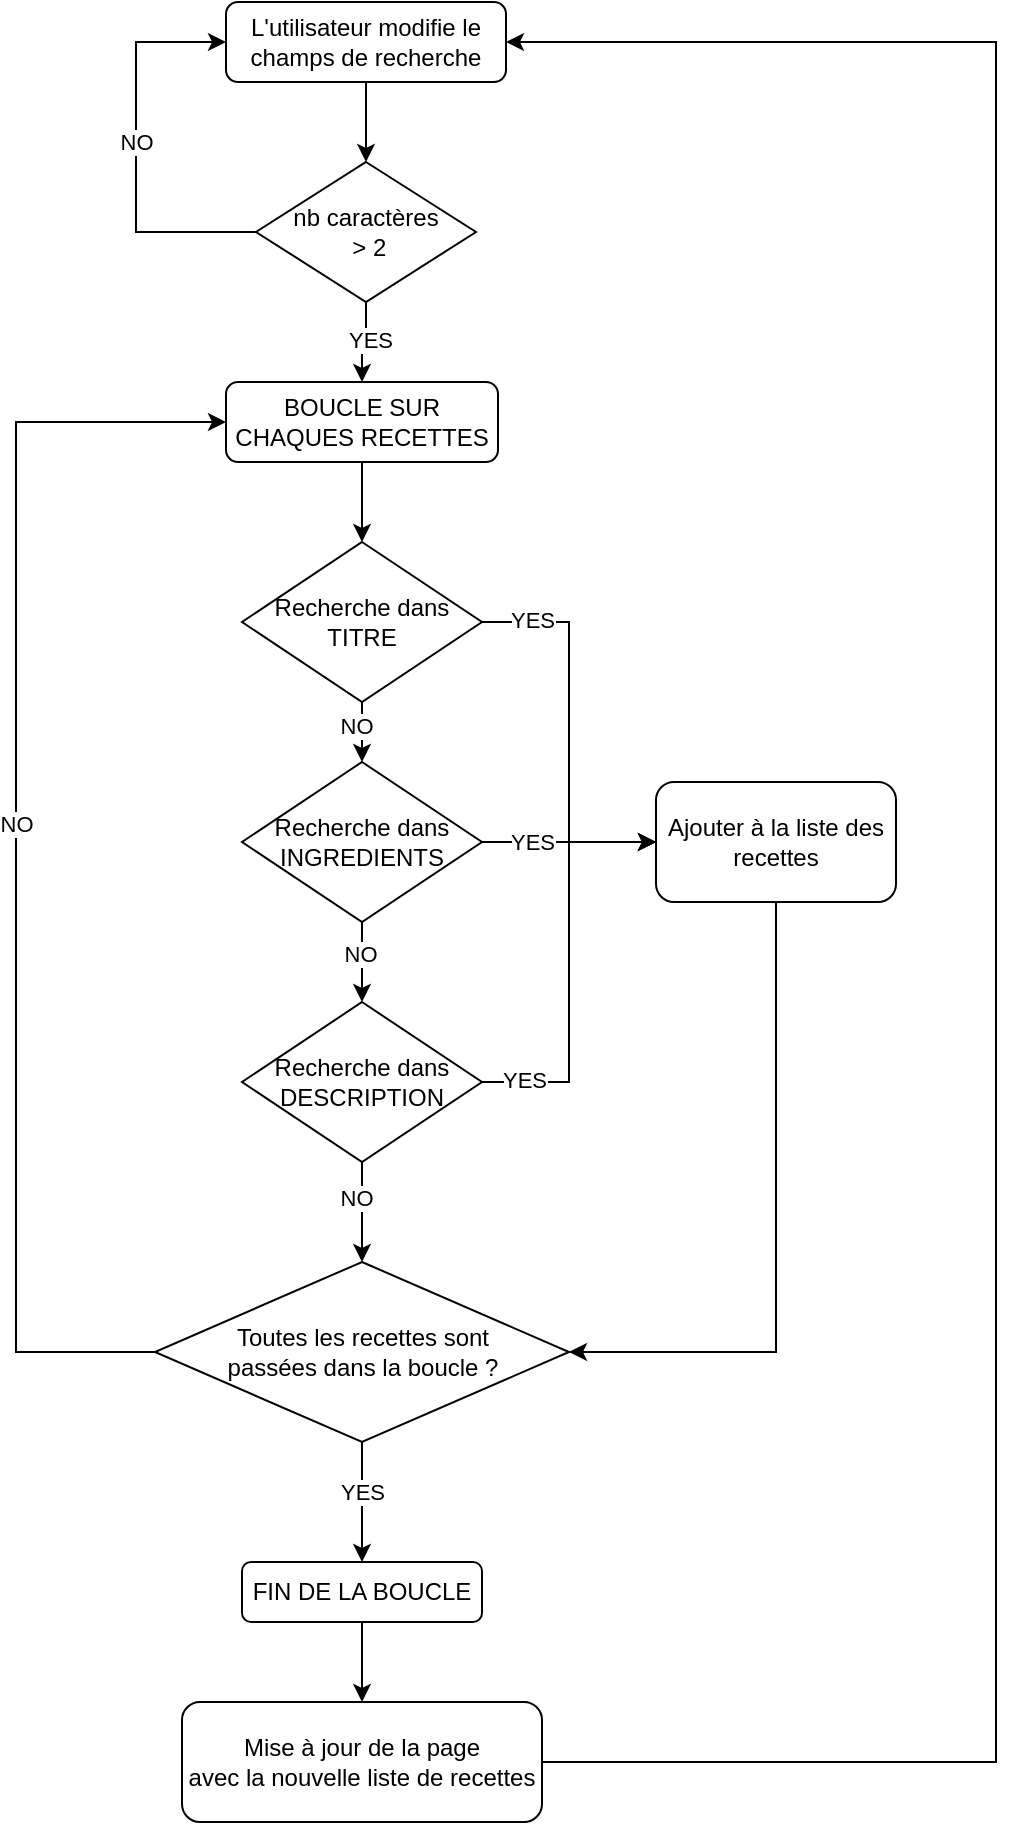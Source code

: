 <mxfile version="22.1.7" type="github">
  <diagram name="Page-1" id="r4HgYfRCgoHrCfJZUgXy">
    <mxGraphModel dx="1217" dy="1093" grid="1" gridSize="10" guides="1" tooltips="1" connect="1" arrows="1" fold="1" page="1" pageScale="1" pageWidth="827" pageHeight="1169" math="0" shadow="0">
      <root>
        <mxCell id="0" />
        <mxCell id="1" parent="0" />
        <mxCell id="L4QYTUJZ_KFNhh87ykTk-15" style="edgeStyle=orthogonalEdgeStyle;rounded=0;orthogonalLoop=1;jettySize=auto;html=1;entryX=0.5;entryY=0;entryDx=0;entryDy=0;" parent="1" source="L4QYTUJZ_KFNhh87ykTk-1" target="L4QYTUJZ_KFNhh87ykTk-2" edge="1">
          <mxGeometry relative="1" as="geometry" />
        </mxCell>
        <mxCell id="L4QYTUJZ_KFNhh87ykTk-1" value="L&#39;utilisateur modifie le champs de recherche" style="rounded=1;whiteSpace=wrap;html=1;" parent="1" vertex="1">
          <mxGeometry x="345" y="30" width="140" height="40" as="geometry" />
        </mxCell>
        <mxCell id="L4QYTUJZ_KFNhh87ykTk-3" style="edgeStyle=orthogonalEdgeStyle;rounded=0;orthogonalLoop=1;jettySize=auto;html=1;entryX=0;entryY=0.5;entryDx=0;entryDy=0;" parent="1" source="L4QYTUJZ_KFNhh87ykTk-2" target="L4QYTUJZ_KFNhh87ykTk-1" edge="1">
          <mxGeometry relative="1" as="geometry">
            <mxPoint x="270" y="60" as="targetPoint" />
            <Array as="points">
              <mxPoint x="300" y="145" />
              <mxPoint x="300" y="50" />
            </Array>
          </mxGeometry>
        </mxCell>
        <mxCell id="L4QYTUJZ_KFNhh87ykTk-4" value="NO" style="edgeLabel;html=1;align=center;verticalAlign=middle;resizable=0;points=[];" parent="L4QYTUJZ_KFNhh87ykTk-3" vertex="1" connectable="0">
          <mxGeometry x="0.05" relative="1" as="geometry">
            <mxPoint as="offset" />
          </mxGeometry>
        </mxCell>
        <mxCell id="L4QYTUJZ_KFNhh87ykTk-7" style="edgeStyle=orthogonalEdgeStyle;rounded=0;orthogonalLoop=1;jettySize=auto;html=1;entryX=0.5;entryY=0;entryDx=0;entryDy=0;" parent="1" source="L4QYTUJZ_KFNhh87ykTk-2" target="L4QYTUJZ_KFNhh87ykTk-6" edge="1">
          <mxGeometry relative="1" as="geometry" />
        </mxCell>
        <mxCell id="L4QYTUJZ_KFNhh87ykTk-8" value="YES" style="edgeLabel;html=1;align=center;verticalAlign=middle;resizable=0;points=[];" parent="L4QYTUJZ_KFNhh87ykTk-7" vertex="1" connectable="0">
          <mxGeometry x="-0.086" y="2" relative="1" as="geometry">
            <mxPoint as="offset" />
          </mxGeometry>
        </mxCell>
        <mxCell id="L4QYTUJZ_KFNhh87ykTk-2" value="nb caractères&lt;br&gt;&amp;nbsp;&amp;gt; 2" style="rhombus;whiteSpace=wrap;html=1;" parent="1" vertex="1">
          <mxGeometry x="360" y="110" width="110" height="70" as="geometry" />
        </mxCell>
        <mxCell id="L4QYTUJZ_KFNhh87ykTk-5" style="edgeStyle=orthogonalEdgeStyle;rounded=0;orthogonalLoop=1;jettySize=auto;html=1;exitX=0.5;exitY=1;exitDx=0;exitDy=0;" parent="1" source="L4QYTUJZ_KFNhh87ykTk-2" target="L4QYTUJZ_KFNhh87ykTk-2" edge="1">
          <mxGeometry relative="1" as="geometry" />
        </mxCell>
        <mxCell id="1atgcBUKrtSfy6TpUmoW-4" style="edgeStyle=orthogonalEdgeStyle;rounded=0;orthogonalLoop=1;jettySize=auto;html=1;entryX=0.5;entryY=0;entryDx=0;entryDy=0;" edge="1" parent="1" source="L4QYTUJZ_KFNhh87ykTk-6" target="1atgcBUKrtSfy6TpUmoW-3">
          <mxGeometry relative="1" as="geometry" />
        </mxCell>
        <mxCell id="L4QYTUJZ_KFNhh87ykTk-6" value="BOUCLE SUR CHAQUES RECETTES" style="rounded=1;whiteSpace=wrap;html=1;" parent="1" vertex="1">
          <mxGeometry x="345" y="220" width="136" height="40" as="geometry" />
        </mxCell>
        <mxCell id="1atgcBUKrtSfy6TpUmoW-6" style="edgeStyle=orthogonalEdgeStyle;rounded=0;orthogonalLoop=1;jettySize=auto;html=1;entryX=0.5;entryY=0;entryDx=0;entryDy=0;" edge="1" parent="1" source="1atgcBUKrtSfy6TpUmoW-3" target="1atgcBUKrtSfy6TpUmoW-5">
          <mxGeometry relative="1" as="geometry" />
        </mxCell>
        <mxCell id="1atgcBUKrtSfy6TpUmoW-16" value="NO" style="edgeLabel;html=1;align=center;verticalAlign=middle;resizable=0;points=[];" vertex="1" connectable="0" parent="1atgcBUKrtSfy6TpUmoW-6">
          <mxGeometry x="0.28" y="-3" relative="1" as="geometry">
            <mxPoint as="offset" />
          </mxGeometry>
        </mxCell>
        <mxCell id="1atgcBUKrtSfy6TpUmoW-10" style="edgeStyle=orthogonalEdgeStyle;rounded=0;orthogonalLoop=1;jettySize=auto;html=1;entryX=0;entryY=0.5;entryDx=0;entryDy=0;" edge="1" parent="1" source="1atgcBUKrtSfy6TpUmoW-3" target="1atgcBUKrtSfy6TpUmoW-9">
          <mxGeometry relative="1" as="geometry" />
        </mxCell>
        <mxCell id="1atgcBUKrtSfy6TpUmoW-13" value="YES" style="edgeLabel;html=1;align=center;verticalAlign=middle;resizable=0;points=[];" vertex="1" connectable="0" parent="1atgcBUKrtSfy6TpUmoW-10">
          <mxGeometry x="-0.746" y="1" relative="1" as="geometry">
            <mxPoint as="offset" />
          </mxGeometry>
        </mxCell>
        <mxCell id="1atgcBUKrtSfy6TpUmoW-3" value="Recherche dans TITRE" style="rhombus;whiteSpace=wrap;html=1;" vertex="1" parent="1">
          <mxGeometry x="353" y="300" width="120" height="80" as="geometry" />
        </mxCell>
        <mxCell id="1atgcBUKrtSfy6TpUmoW-8" style="edgeStyle=orthogonalEdgeStyle;rounded=0;orthogonalLoop=1;jettySize=auto;html=1;entryX=0.5;entryY=0;entryDx=0;entryDy=0;" edge="1" parent="1" source="1atgcBUKrtSfy6TpUmoW-5" target="1atgcBUKrtSfy6TpUmoW-7">
          <mxGeometry relative="1" as="geometry" />
        </mxCell>
        <mxCell id="1atgcBUKrtSfy6TpUmoW-17" value="NO" style="edgeLabel;html=1;align=center;verticalAlign=middle;resizable=0;points=[];" vertex="1" connectable="0" parent="1atgcBUKrtSfy6TpUmoW-8">
          <mxGeometry x="-0.2" y="-1" relative="1" as="geometry">
            <mxPoint as="offset" />
          </mxGeometry>
        </mxCell>
        <mxCell id="1atgcBUKrtSfy6TpUmoW-11" style="edgeStyle=orthogonalEdgeStyle;rounded=0;orthogonalLoop=1;jettySize=auto;html=1;entryX=0;entryY=0.5;entryDx=0;entryDy=0;" edge="1" parent="1" source="1atgcBUKrtSfy6TpUmoW-5" target="1atgcBUKrtSfy6TpUmoW-9">
          <mxGeometry relative="1" as="geometry" />
        </mxCell>
        <mxCell id="1atgcBUKrtSfy6TpUmoW-14" value="YES" style="edgeLabel;html=1;align=center;verticalAlign=middle;resizable=0;points=[];" vertex="1" connectable="0" parent="1atgcBUKrtSfy6TpUmoW-11">
          <mxGeometry x="-0.425" relative="1" as="geometry">
            <mxPoint as="offset" />
          </mxGeometry>
        </mxCell>
        <mxCell id="1atgcBUKrtSfy6TpUmoW-5" value="Recherche dans INGREDIENTS" style="rhombus;whiteSpace=wrap;html=1;" vertex="1" parent="1">
          <mxGeometry x="353" y="410" width="120" height="80" as="geometry" />
        </mxCell>
        <mxCell id="1atgcBUKrtSfy6TpUmoW-12" style="edgeStyle=orthogonalEdgeStyle;rounded=0;orthogonalLoop=1;jettySize=auto;html=1;entryX=0;entryY=0.5;entryDx=0;entryDy=0;" edge="1" parent="1" source="1atgcBUKrtSfy6TpUmoW-7" target="1atgcBUKrtSfy6TpUmoW-9">
          <mxGeometry relative="1" as="geometry" />
        </mxCell>
        <mxCell id="1atgcBUKrtSfy6TpUmoW-15" value="YES" style="edgeLabel;html=1;align=center;verticalAlign=middle;resizable=0;points=[];" vertex="1" connectable="0" parent="1atgcBUKrtSfy6TpUmoW-12">
          <mxGeometry x="-0.797" y="1" relative="1" as="geometry">
            <mxPoint as="offset" />
          </mxGeometry>
        </mxCell>
        <mxCell id="1atgcBUKrtSfy6TpUmoW-33" style="edgeStyle=orthogonalEdgeStyle;rounded=0;orthogonalLoop=1;jettySize=auto;html=1;entryX=0.5;entryY=0;entryDx=0;entryDy=0;" edge="1" parent="1" source="1atgcBUKrtSfy6TpUmoW-7" target="1atgcBUKrtSfy6TpUmoW-32">
          <mxGeometry relative="1" as="geometry" />
        </mxCell>
        <mxCell id="1atgcBUKrtSfy6TpUmoW-34" value="NO" style="edgeLabel;html=1;align=center;verticalAlign=middle;resizable=0;points=[];" vertex="1" connectable="0" parent="1atgcBUKrtSfy6TpUmoW-33">
          <mxGeometry x="-0.3" y="-3" relative="1" as="geometry">
            <mxPoint as="offset" />
          </mxGeometry>
        </mxCell>
        <mxCell id="1atgcBUKrtSfy6TpUmoW-7" value="Recherche dans DESCRIPTION" style="rhombus;whiteSpace=wrap;html=1;" vertex="1" parent="1">
          <mxGeometry x="353" y="530" width="120" height="80" as="geometry" />
        </mxCell>
        <mxCell id="1atgcBUKrtSfy6TpUmoW-35" style="edgeStyle=orthogonalEdgeStyle;rounded=0;orthogonalLoop=1;jettySize=auto;html=1;entryX=1;entryY=0.5;entryDx=0;entryDy=0;" edge="1" parent="1" source="1atgcBUKrtSfy6TpUmoW-9" target="1atgcBUKrtSfy6TpUmoW-32">
          <mxGeometry relative="1" as="geometry">
            <Array as="points">
              <mxPoint x="620" y="705" />
            </Array>
          </mxGeometry>
        </mxCell>
        <mxCell id="1atgcBUKrtSfy6TpUmoW-9" value="Ajouter à la liste des recettes" style="rounded=1;whiteSpace=wrap;html=1;" vertex="1" parent="1">
          <mxGeometry x="560" y="420" width="120" height="60" as="geometry" />
        </mxCell>
        <mxCell id="1atgcBUKrtSfy6TpUmoW-36" style="edgeStyle=orthogonalEdgeStyle;rounded=0;orthogonalLoop=1;jettySize=auto;html=1;entryX=0;entryY=0.5;entryDx=0;entryDy=0;" edge="1" parent="1" source="1atgcBUKrtSfy6TpUmoW-32" target="L4QYTUJZ_KFNhh87ykTk-6">
          <mxGeometry relative="1" as="geometry">
            <Array as="points">
              <mxPoint x="240" y="705" />
              <mxPoint x="240" y="240" />
            </Array>
          </mxGeometry>
        </mxCell>
        <mxCell id="1atgcBUKrtSfy6TpUmoW-37" value="NO" style="edgeLabel;html=1;align=center;verticalAlign=middle;resizable=0;points=[];" vertex="1" connectable="0" parent="1atgcBUKrtSfy6TpUmoW-36">
          <mxGeometry x="0.043" relative="1" as="geometry">
            <mxPoint as="offset" />
          </mxGeometry>
        </mxCell>
        <mxCell id="1atgcBUKrtSfy6TpUmoW-39" style="edgeStyle=orthogonalEdgeStyle;rounded=0;orthogonalLoop=1;jettySize=auto;html=1;entryX=0.5;entryY=0;entryDx=0;entryDy=0;" edge="1" parent="1" source="1atgcBUKrtSfy6TpUmoW-32" target="1atgcBUKrtSfy6TpUmoW-38">
          <mxGeometry relative="1" as="geometry" />
        </mxCell>
        <mxCell id="1atgcBUKrtSfy6TpUmoW-40" value="YES" style="edgeLabel;html=1;align=center;verticalAlign=middle;resizable=0;points=[];" vertex="1" connectable="0" parent="1atgcBUKrtSfy6TpUmoW-39">
          <mxGeometry x="-0.167" relative="1" as="geometry">
            <mxPoint as="offset" />
          </mxGeometry>
        </mxCell>
        <mxCell id="1atgcBUKrtSfy6TpUmoW-32" value="Toutes les recettes sont&lt;br&gt;passées dans la boucle ?" style="rhombus;whiteSpace=wrap;html=1;" vertex="1" parent="1">
          <mxGeometry x="309.5" y="660" width="207" height="90" as="geometry" />
        </mxCell>
        <mxCell id="1atgcBUKrtSfy6TpUmoW-42" style="edgeStyle=orthogonalEdgeStyle;rounded=0;orthogonalLoop=1;jettySize=auto;html=1;entryX=0.5;entryY=0;entryDx=0;entryDy=0;" edge="1" parent="1" source="1atgcBUKrtSfy6TpUmoW-38" target="1atgcBUKrtSfy6TpUmoW-41">
          <mxGeometry relative="1" as="geometry" />
        </mxCell>
        <mxCell id="1atgcBUKrtSfy6TpUmoW-38" value="FIN DE LA BOUCLE" style="rounded=1;whiteSpace=wrap;html=1;" vertex="1" parent="1">
          <mxGeometry x="353" y="810" width="120" height="30" as="geometry" />
        </mxCell>
        <mxCell id="1atgcBUKrtSfy6TpUmoW-43" style="edgeStyle=orthogonalEdgeStyle;rounded=0;orthogonalLoop=1;jettySize=auto;html=1;entryX=1;entryY=0.5;entryDx=0;entryDy=0;" edge="1" parent="1" source="1atgcBUKrtSfy6TpUmoW-41" target="L4QYTUJZ_KFNhh87ykTk-1">
          <mxGeometry relative="1" as="geometry">
            <Array as="points">
              <mxPoint x="730" y="910" />
              <mxPoint x="730" y="50" />
            </Array>
          </mxGeometry>
        </mxCell>
        <mxCell id="1atgcBUKrtSfy6TpUmoW-41" value="Mise à jour de la page&lt;br&gt;avec la nouvelle liste de recettes" style="rounded=1;whiteSpace=wrap;html=1;" vertex="1" parent="1">
          <mxGeometry x="323" y="880" width="180" height="60" as="geometry" />
        </mxCell>
      </root>
    </mxGraphModel>
  </diagram>
</mxfile>
